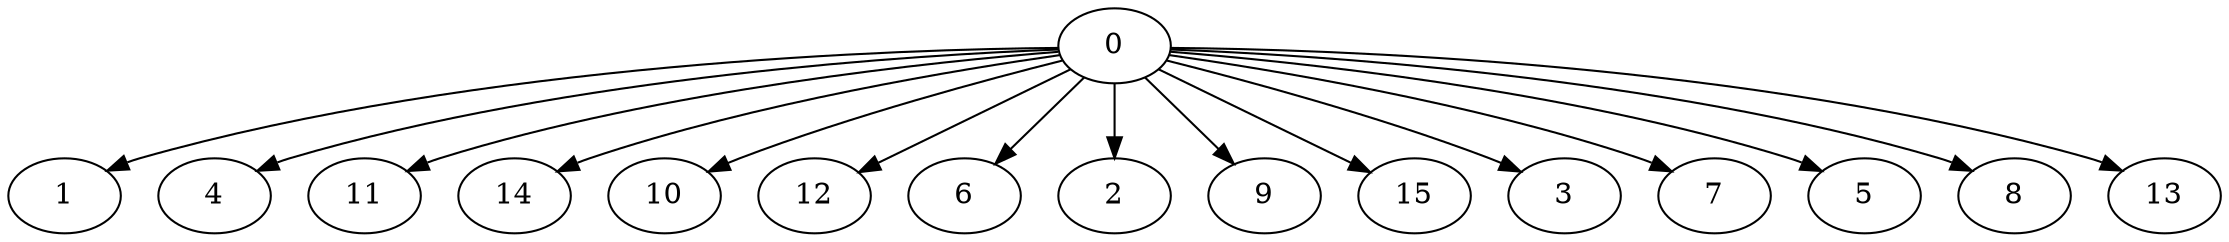 digraph "Fork_Nodes_16_CCR_9.99_WeightType_Random" {
	graph ["Duplicate states"=0,
		GraphType=Fork,
		"Max states in OPEN"=0,
		Modes="120000ms; topo-ordered tasks, ; Pruning: task equivalence, fixed order ready list, ; F-value: ; Optimisation: best schedule length (\
SL) optimisation on equal, ",
		NumberOfTasks=16,
		"Pruned using list schedule length"=26,
		"States removed from OPEN"=0,
		TargetSystem="Homogeneous-2",
		"Time to schedule (ms)"=89,
		"Total idle time"=27,
		"Total schedule length"=55,
		"Total sequential time"=82,
		"Total states created"=105
	];
	0	["Finish time"=3,
		Processor=0,
		"Start time"=0,
		Weight=3];
	1	["Finish time"=23,
		Processor=0,
		"Start time"=15,
		Weight=8];
	0 -> 1	[Weight=63];
	4	["Finish time"=31,
		Processor=0,
		"Start time"=23,
		Weight=8];
	0 -> 4	[Weight=63];
	11	["Finish time"=47,
		Processor=1,
		"Start time"=39,
		Weight=8];
	0 -> 11	[Weight=36];
	14	["Finish time"=11,
		Processor=0,
		"Start time"=3,
		Weight=8];
	0 -> 14	[Weight=45];
	10	["Finish time"=46,
		Processor=0,
		"Start time"=39,
		Weight=7];
	0 -> 10	[Weight=81];
	12	["Finish time"=28,
		Processor=1,
		"Start time"=21,
		Weight=7];
	0 -> 12	[Weight=18];
	6	["Finish time"=55,
		Processor=0,
		"Start time"=49,
		Weight=6];
	0 -> 6	[Weight=90];
	2	["Finish time"=35,
		Processor=1,
		"Start time"=30,
		Weight=5];
	0 -> 2	[Weight=27];
	9	["Finish time"=54,
		Processor=1,
		"Start time"=49,
		Weight=5];
	0 -> 9	[Weight=45];
	15	["Finish time"=39,
		Processor=0,
		"Start time"=34,
		Weight=5];
	0 -> 15	[Weight=72];
	3	["Finish time"=34,
		Processor=0,
		"Start time"=31,
		Weight=3];
	0 -> 3	[Weight=63];
	7	["Finish time"=49,
		Processor=0,
		"Start time"=46,
		Weight=3];
	0 -> 7	[Weight=81];
	5	["Finish time"=13,
		Processor=0,
		"Start time"=11,
		Weight=2];
	0 -> 5	[Weight=45];
	8	["Finish time"=49,
		Processor=1,
		"Start time"=47,
		Weight=2];
	0 -> 8	[Weight=36];
	13	["Finish time"=15,
		Processor=0,
		"Start time"=13,
		Weight=2];
	0 -> 13	[Weight=54];
}
